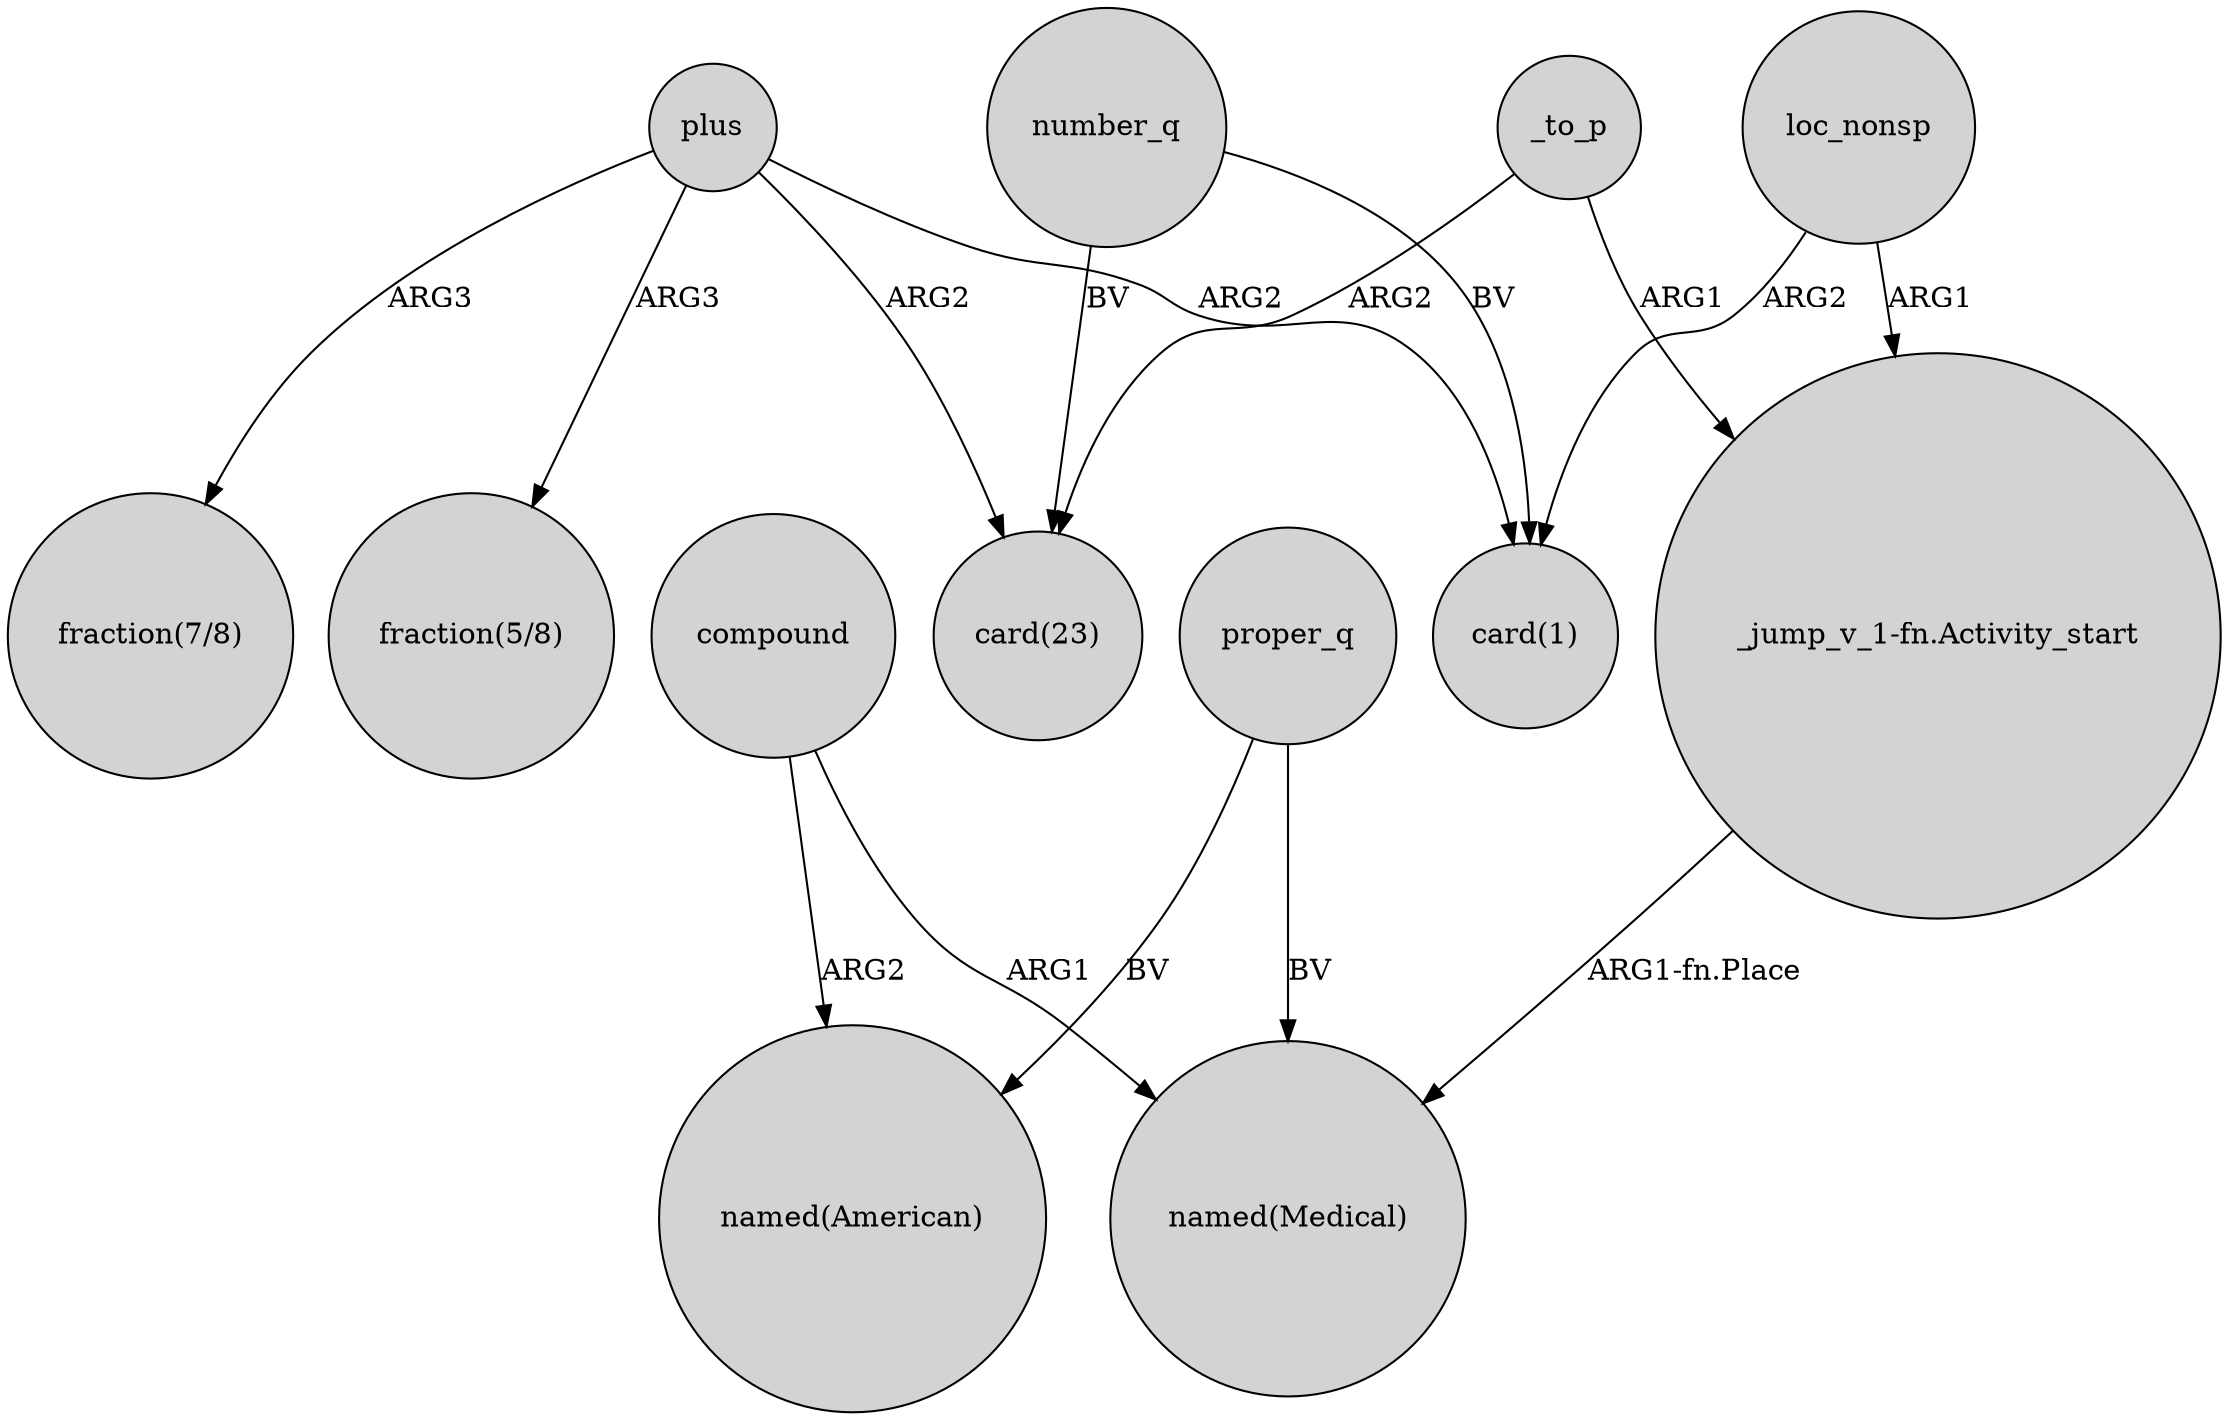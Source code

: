 digraph {
	node [shape=circle style=filled]
	plus -> "fraction(7/8)" [label=ARG3]
	compound -> "named(American)" [label=ARG2]
	proper_q -> "named(Medical)" [label=BV]
	loc_nonsp -> "card(1)" [label=ARG2]
	number_q -> "card(1)" [label=BV]
	proper_q -> "named(American)" [label=BV]
	_to_p -> "card(23)" [label=ARG2]
	plus -> "card(1)" [label=ARG2]
	_to_p -> "_jump_v_1-fn.Activity_start" [label=ARG1]
	loc_nonsp -> "_jump_v_1-fn.Activity_start" [label=ARG1]
	"_jump_v_1-fn.Activity_start" -> "named(Medical)" [label="ARG1-fn.Place"]
	plus -> "fraction(5/8)" [label=ARG3]
	compound -> "named(Medical)" [label=ARG1]
	plus -> "card(23)" [label=ARG2]
	number_q -> "card(23)" [label=BV]
}
